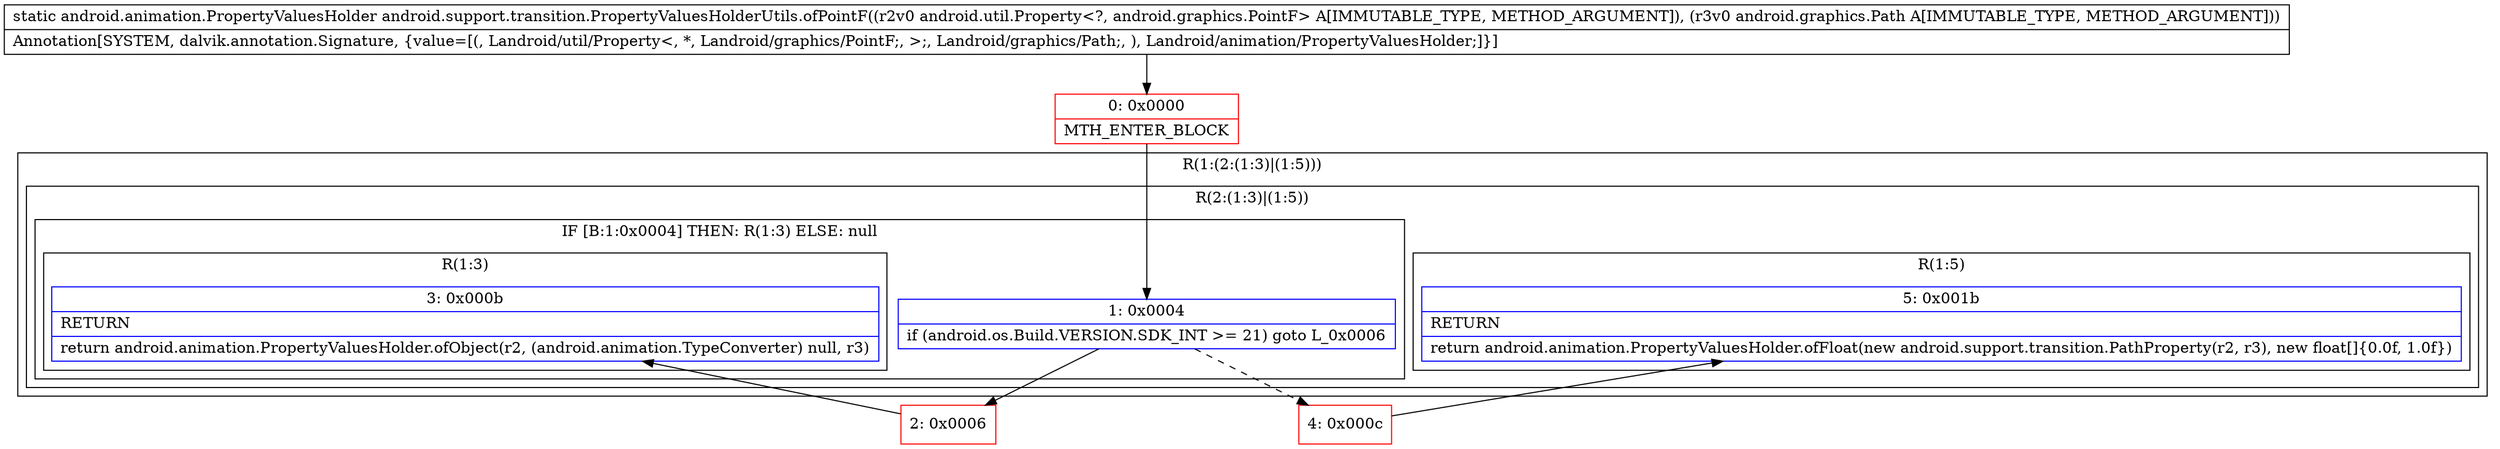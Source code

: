 digraph "CFG forandroid.support.transition.PropertyValuesHolderUtils.ofPointF(Landroid\/util\/Property;Landroid\/graphics\/Path;)Landroid\/animation\/PropertyValuesHolder;" {
subgraph cluster_Region_1040850875 {
label = "R(1:(2:(1:3)|(1:5)))";
node [shape=record,color=blue];
subgraph cluster_Region_160755365 {
label = "R(2:(1:3)|(1:5))";
node [shape=record,color=blue];
subgraph cluster_IfRegion_366444785 {
label = "IF [B:1:0x0004] THEN: R(1:3) ELSE: null";
node [shape=record,color=blue];
Node_1 [shape=record,label="{1\:\ 0x0004|if (android.os.Build.VERSION.SDK_INT \>= 21) goto L_0x0006\l}"];
subgraph cluster_Region_593254712 {
label = "R(1:3)";
node [shape=record,color=blue];
Node_3 [shape=record,label="{3\:\ 0x000b|RETURN\l|return android.animation.PropertyValuesHolder.ofObject(r2, (android.animation.TypeConverter) null, r3)\l}"];
}
}
subgraph cluster_Region_1296395567 {
label = "R(1:5)";
node [shape=record,color=blue];
Node_5 [shape=record,label="{5\:\ 0x001b|RETURN\l|return android.animation.PropertyValuesHolder.ofFloat(new android.support.transition.PathProperty(r2, r3), new float[]\{0.0f, 1.0f\})\l}"];
}
}
}
Node_0 [shape=record,color=red,label="{0\:\ 0x0000|MTH_ENTER_BLOCK\l}"];
Node_2 [shape=record,color=red,label="{2\:\ 0x0006}"];
Node_4 [shape=record,color=red,label="{4\:\ 0x000c}"];
MethodNode[shape=record,label="{static android.animation.PropertyValuesHolder android.support.transition.PropertyValuesHolderUtils.ofPointF((r2v0 android.util.Property\<?, android.graphics.PointF\> A[IMMUTABLE_TYPE, METHOD_ARGUMENT]), (r3v0 android.graphics.Path A[IMMUTABLE_TYPE, METHOD_ARGUMENT]))  | Annotation[SYSTEM, dalvik.annotation.Signature, \{value=[(, Landroid\/util\/Property\<, *, Landroid\/graphics\/PointF;, \>;, Landroid\/graphics\/Path;, ), Landroid\/animation\/PropertyValuesHolder;]\}]\l}"];
MethodNode -> Node_0;
Node_1 -> Node_2;
Node_1 -> Node_4[style=dashed];
Node_0 -> Node_1;
Node_2 -> Node_3;
Node_4 -> Node_5;
}

